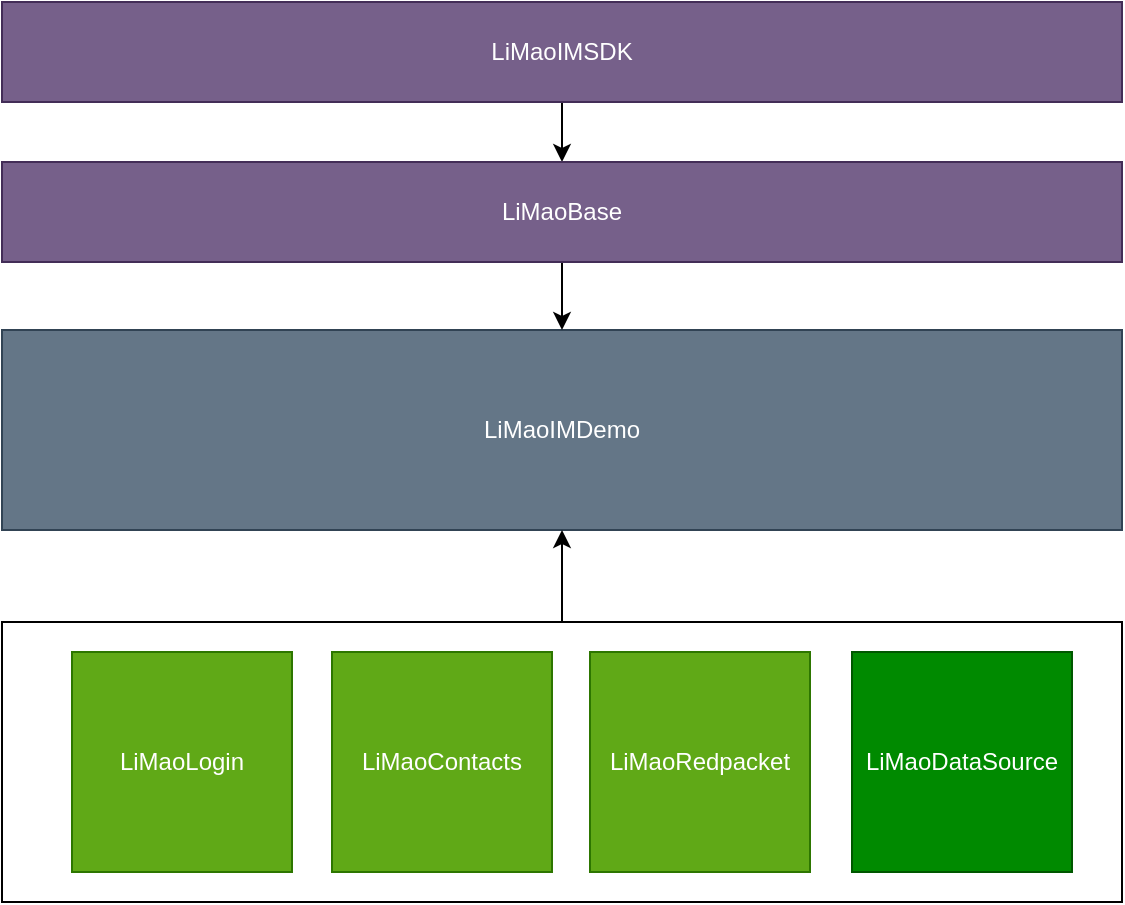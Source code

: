 <mxfile version="12.6.7" type="github">
  <diagram id="CxdAZQeiMGpa4aOwBcfx" name="Page-1">
    <mxGraphModel dx="1426" dy="897" grid="1" gridSize="10" guides="1" tooltips="1" connect="1" arrows="1" fold="1" page="1" pageScale="1" pageWidth="827" pageHeight="1169" math="0" shadow="0">
      <root>
        <mxCell id="0"/>
        <mxCell id="1" parent="0"/>
        <mxCell id="lVMuLHFtO1FS0JWvPUph-9" value="LiMaoIMDemo" style="rounded=0;whiteSpace=wrap;html=1;fillColor=#647687;strokeColor=#314354;fontColor=#ffffff;" parent="1" vertex="1">
          <mxGeometry x="210" y="304" width="560" height="100" as="geometry"/>
        </mxCell>
        <mxCell id="rfPXmKBsutUwfn4dncJG-17" style="edgeStyle=orthogonalEdgeStyle;rounded=0;orthogonalLoop=1;jettySize=auto;html=1;exitX=0.5;exitY=1;exitDx=0;exitDy=0;entryX=0.5;entryY=0;entryDx=0;entryDy=0;" edge="1" parent="1" source="rfPXmKBsutUwfn4dncJG-9" target="rfPXmKBsutUwfn4dncJG-15">
          <mxGeometry relative="1" as="geometry"/>
        </mxCell>
        <mxCell id="rfPXmKBsutUwfn4dncJG-9" value="LiMaoIMSDK" style="rounded=0;whiteSpace=wrap;html=1;fillColor=#76608a;strokeColor=#432D57;fontColor=#ffffff;" vertex="1" parent="1">
          <mxGeometry x="210" y="140" width="560" height="50" as="geometry"/>
        </mxCell>
        <mxCell id="rfPXmKBsutUwfn4dncJG-16" style="edgeStyle=orthogonalEdgeStyle;rounded=0;orthogonalLoop=1;jettySize=auto;html=1;exitX=0.5;exitY=1;exitDx=0;exitDy=0;entryX=0.5;entryY=0;entryDx=0;entryDy=0;" edge="1" parent="1" source="rfPXmKBsutUwfn4dncJG-15" target="lVMuLHFtO1FS0JWvPUph-9">
          <mxGeometry relative="1" as="geometry"/>
        </mxCell>
        <mxCell id="rfPXmKBsutUwfn4dncJG-15" value="LiMaoBase" style="rounded=0;whiteSpace=wrap;html=1;fillColor=#76608a;strokeColor=#432D57;fontColor=#ffffff;" vertex="1" parent="1">
          <mxGeometry x="210" y="220" width="560" height="50" as="geometry"/>
        </mxCell>
        <mxCell id="rfPXmKBsutUwfn4dncJG-24" style="edgeStyle=orthogonalEdgeStyle;rounded=0;orthogonalLoop=1;jettySize=auto;html=1;entryX=0.5;entryY=1;entryDx=0;entryDy=0;" edge="1" parent="1" source="rfPXmKBsutUwfn4dncJG-21" target="lVMuLHFtO1FS0JWvPUph-9">
          <mxGeometry relative="1" as="geometry"/>
        </mxCell>
        <mxCell id="rfPXmKBsutUwfn4dncJG-21" value="" style="rounded=0;whiteSpace=wrap;html=1;" vertex="1" parent="1">
          <mxGeometry x="210" y="450" width="560" height="140" as="geometry"/>
        </mxCell>
        <mxCell id="lVMuLHFtO1FS0JWvPUph-6" value="LiMaoLogin" style="whiteSpace=wrap;html=1;aspect=fixed;fillColor=#60a917;strokeColor=#2D7600;fontColor=#ffffff;shadow=0;" parent="1" vertex="1">
          <mxGeometry x="245" y="465" width="110" height="110" as="geometry"/>
        </mxCell>
        <mxCell id="lVMuLHFtO1FS0JWvPUph-5" value="LiMaoContacts" style="whiteSpace=wrap;html=1;aspect=fixed;fillColor=#60a917;strokeColor=#2D7600;fontColor=#ffffff;shadow=0;" parent="1" vertex="1">
          <mxGeometry x="375" y="465" width="110" height="110" as="geometry"/>
        </mxCell>
        <mxCell id="lVMuLHFtO1FS0JWvPUph-11" value="LiMaoDataSource" style="whiteSpace=wrap;html=1;aspect=fixed;fillColor=#008a00;strokeColor=#005700;fontColor=#ffffff;shadow=0;" parent="1" vertex="1">
          <mxGeometry x="635" y="465" width="110" height="110" as="geometry"/>
        </mxCell>
        <mxCell id="lVMuLHFtO1FS0JWvPUph-13" value="LiMaoRedpacket" style="whiteSpace=wrap;html=1;aspect=fixed;fillColor=#60a917;strokeColor=#2D7600;fontColor=#ffffff;shadow=0;" parent="1" vertex="1">
          <mxGeometry x="504" y="465" width="110" height="110" as="geometry"/>
        </mxCell>
      </root>
    </mxGraphModel>
  </diagram>
</mxfile>
